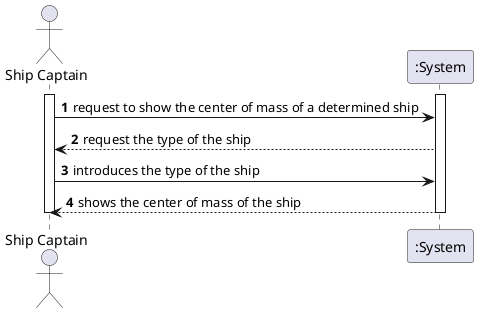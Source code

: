 @startuml
'https://plantuml.com/sequence-diagram

autonumber

actor "Ship Captain" as SC
participant ":System" as S
activate SC
activate S
SC -> S: request to show the center of mass of a determined ship
SC <-- S: request the type of the ship
SC -> S: introduces the type of the ship
SC <-- S: shows the center of mass of the ship
deactivate S
deactivate SC
@enduml